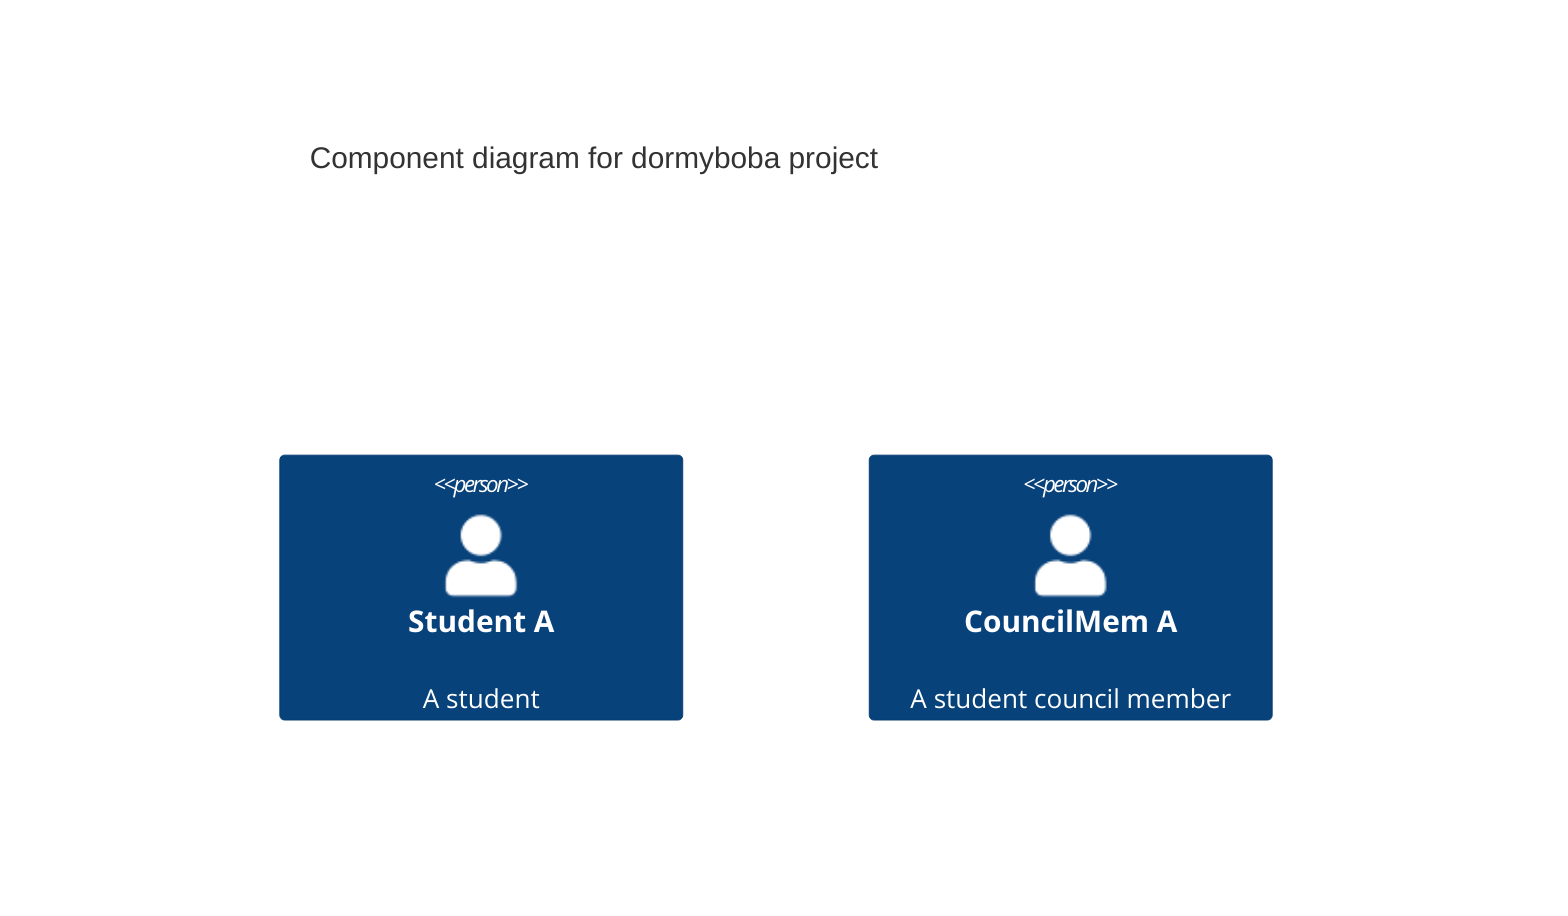 C4Context
title Component diagram for dormyboba project

Person(studentA, "Student A", "A student")
Person(councilmemA, "CouncilMem A", "A student council member")